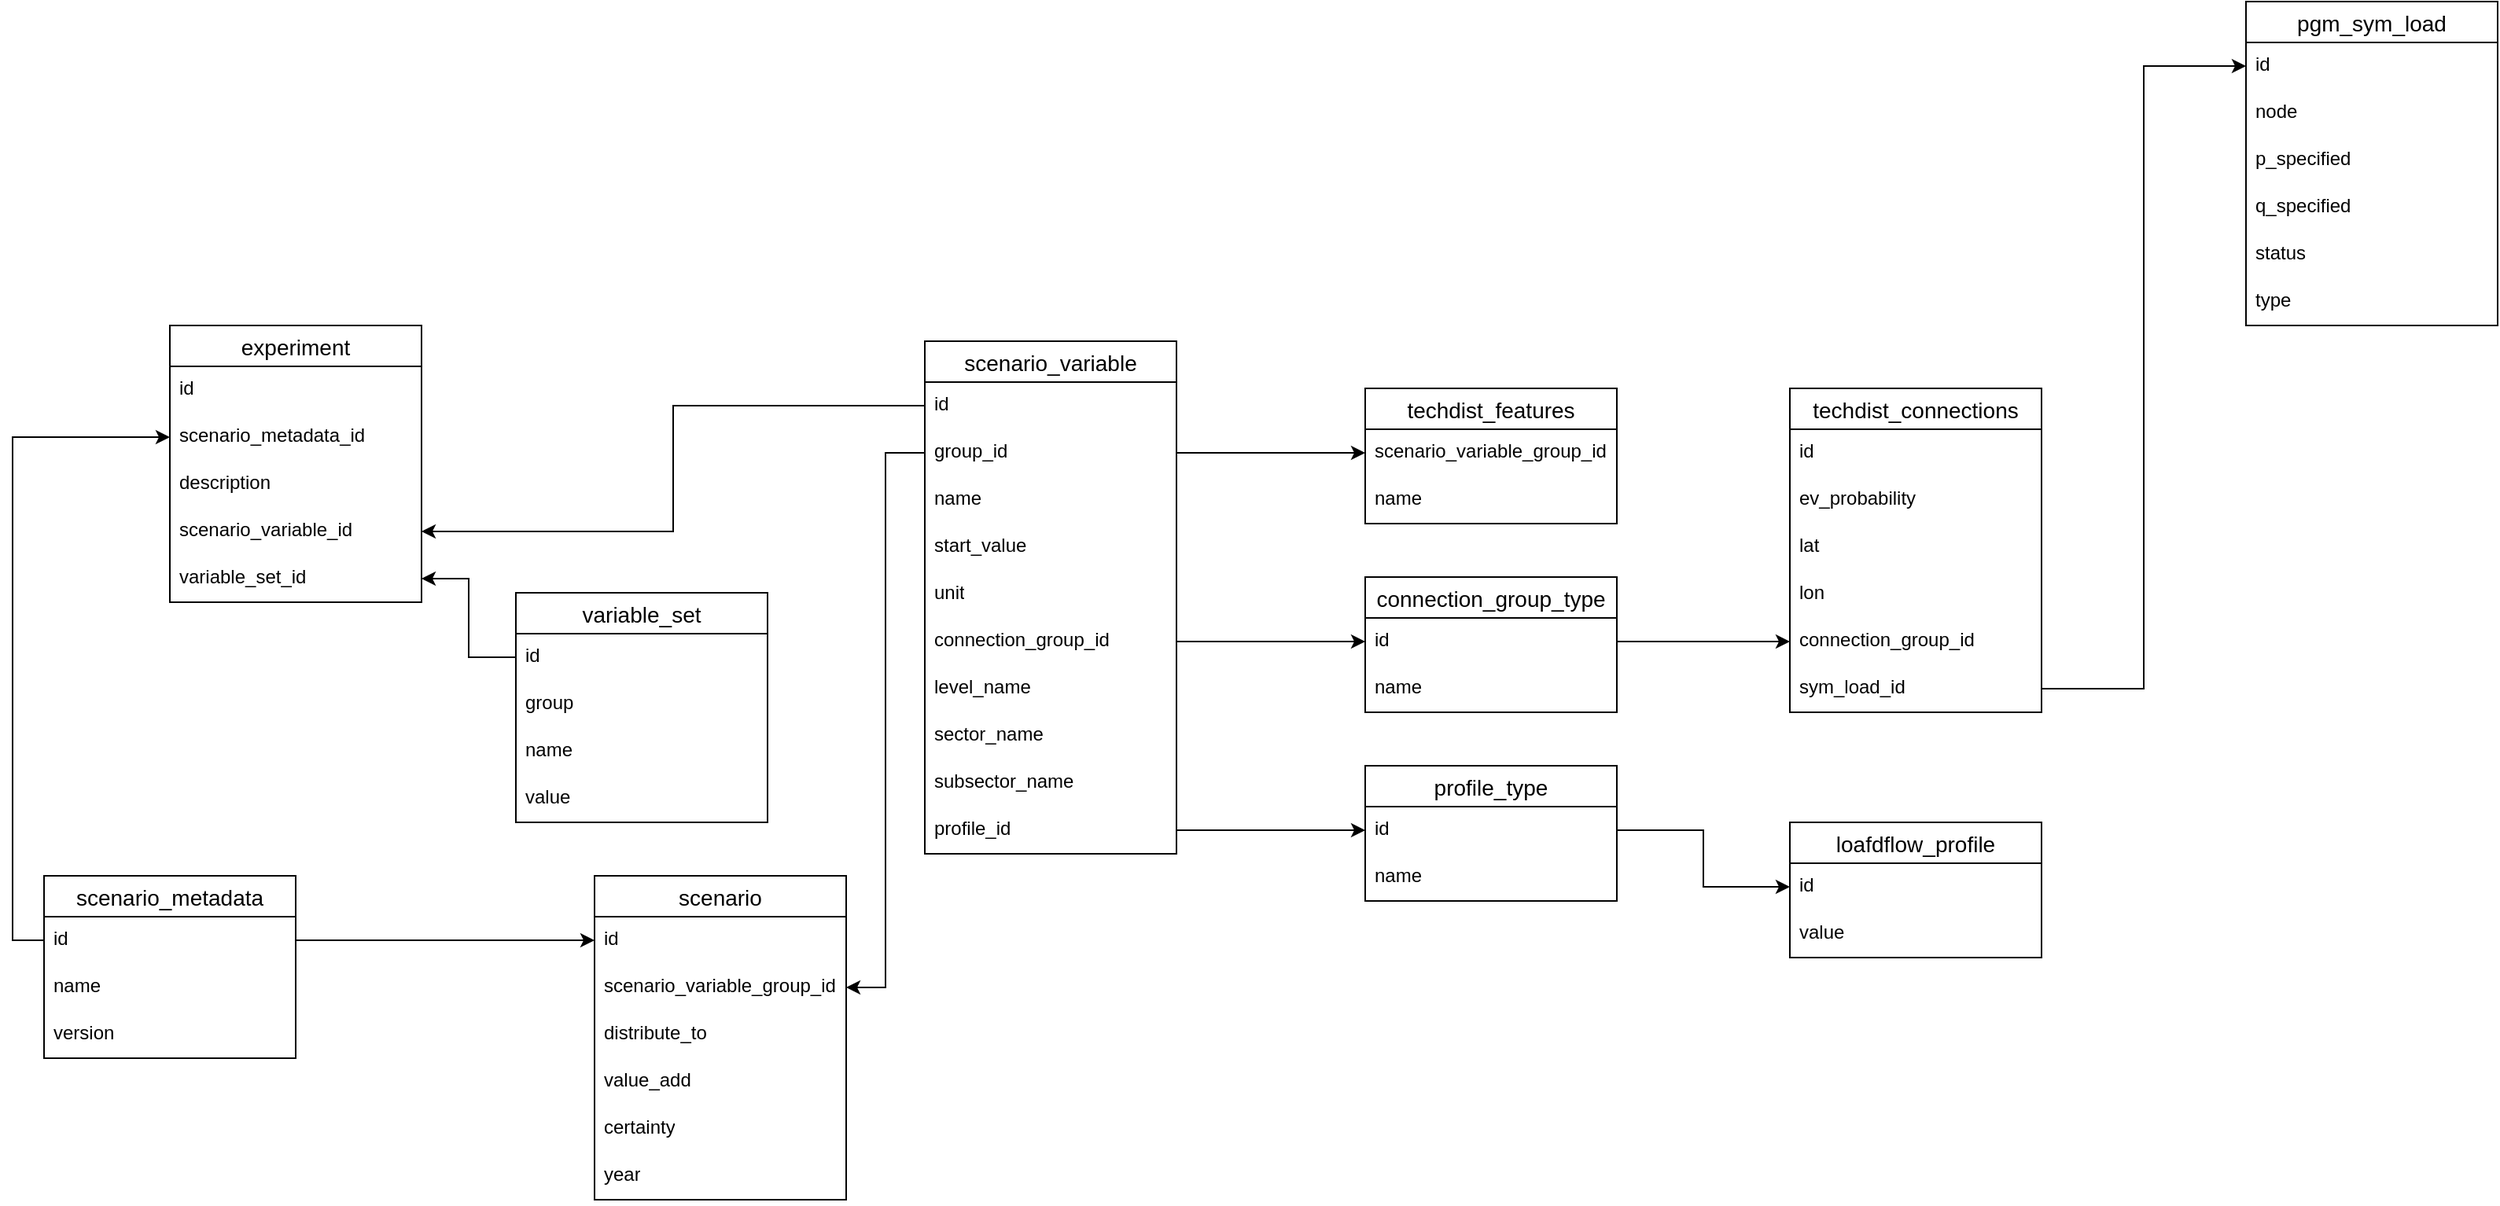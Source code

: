 <mxfile version="21.2.1" type="github">
  <diagram id="R2lEEEUBdFMjLlhIrx00" name="Page-1">
    <mxGraphModel dx="2795" dy="1096" grid="1" gridSize="10" guides="1" tooltips="1" connect="1" arrows="1" fold="1" page="1" pageScale="1" pageWidth="850" pageHeight="1100" math="0" shadow="0" extFonts="Permanent Marker^https://fonts.googleapis.com/css?family=Permanent+Marker">
      <root>
        <mxCell id="0" />
        <mxCell id="1" parent="0" />
        <mxCell id="VpZT9hL9U5ZbT11cfBVK-28" value="scenario" style="swimlane;fontStyle=0;childLayout=stackLayout;horizontal=1;startSize=26;horizontalStack=0;resizeParent=1;resizeParentMax=0;resizeLast=0;collapsible=1;marginBottom=0;align=center;fontSize=14;" vertex="1" parent="1">
          <mxGeometry x="380" y="960" width="160" height="206" as="geometry" />
        </mxCell>
        <mxCell id="VpZT9hL9U5ZbT11cfBVK-29" value="id" style="text;strokeColor=none;fillColor=none;spacingLeft=4;spacingRight=4;overflow=hidden;rotatable=0;points=[[0,0.5],[1,0.5]];portConstraint=eastwest;fontSize=12;whiteSpace=wrap;html=1;" vertex="1" parent="VpZT9hL9U5ZbT11cfBVK-28">
          <mxGeometry y="26" width="160" height="30" as="geometry" />
        </mxCell>
        <mxCell id="VpZT9hL9U5ZbT11cfBVK-30" value="scenario_variable_group_id" style="text;strokeColor=none;fillColor=none;spacingLeft=4;spacingRight=4;overflow=hidden;rotatable=0;points=[[0,0.5],[1,0.5]];portConstraint=eastwest;fontSize=12;whiteSpace=wrap;html=1;" vertex="1" parent="VpZT9hL9U5ZbT11cfBVK-28">
          <mxGeometry y="56" width="160" height="30" as="geometry" />
        </mxCell>
        <mxCell id="VpZT9hL9U5ZbT11cfBVK-31" value="distribute_to" style="text;strokeColor=none;fillColor=none;spacingLeft=4;spacingRight=4;overflow=hidden;rotatable=0;points=[[0,0.5],[1,0.5]];portConstraint=eastwest;fontSize=12;whiteSpace=wrap;html=1;" vertex="1" parent="VpZT9hL9U5ZbT11cfBVK-28">
          <mxGeometry y="86" width="160" height="30" as="geometry" />
        </mxCell>
        <mxCell id="VpZT9hL9U5ZbT11cfBVK-32" value="value_add" style="text;strokeColor=none;fillColor=none;spacingLeft=4;spacingRight=4;overflow=hidden;rotatable=0;points=[[0,0.5],[1,0.5]];portConstraint=eastwest;fontSize=12;whiteSpace=wrap;html=1;" vertex="1" parent="VpZT9hL9U5ZbT11cfBVK-28">
          <mxGeometry y="116" width="160" height="30" as="geometry" />
        </mxCell>
        <mxCell id="VpZT9hL9U5ZbT11cfBVK-33" value="certainty" style="text;strokeColor=none;fillColor=none;spacingLeft=4;spacingRight=4;overflow=hidden;rotatable=0;points=[[0,0.5],[1,0.5]];portConstraint=eastwest;fontSize=12;whiteSpace=wrap;html=1;" vertex="1" parent="VpZT9hL9U5ZbT11cfBVK-28">
          <mxGeometry y="146" width="160" height="30" as="geometry" />
        </mxCell>
        <mxCell id="VpZT9hL9U5ZbT11cfBVK-34" value="year" style="text;strokeColor=none;fillColor=none;spacingLeft=4;spacingRight=4;overflow=hidden;rotatable=0;points=[[0,0.5],[1,0.5]];portConstraint=eastwest;fontSize=12;whiteSpace=wrap;html=1;" vertex="1" parent="VpZT9hL9U5ZbT11cfBVK-28">
          <mxGeometry y="176" width="160" height="30" as="geometry" />
        </mxCell>
        <mxCell id="VpZT9hL9U5ZbT11cfBVK-35" value="scenario_metadata" style="swimlane;fontStyle=0;childLayout=stackLayout;horizontal=1;startSize=26;horizontalStack=0;resizeParent=1;resizeParentMax=0;resizeLast=0;collapsible=1;marginBottom=0;align=center;fontSize=14;" vertex="1" parent="1">
          <mxGeometry x="30" y="960" width="160" height="116" as="geometry" />
        </mxCell>
        <mxCell id="VpZT9hL9U5ZbT11cfBVK-36" value="id" style="text;strokeColor=none;fillColor=none;spacingLeft=4;spacingRight=4;overflow=hidden;rotatable=0;points=[[0,0.5],[1,0.5]];portConstraint=eastwest;fontSize=12;whiteSpace=wrap;html=1;" vertex="1" parent="VpZT9hL9U5ZbT11cfBVK-35">
          <mxGeometry y="26" width="160" height="30" as="geometry" />
        </mxCell>
        <mxCell id="VpZT9hL9U5ZbT11cfBVK-37" value="name" style="text;strokeColor=none;fillColor=none;spacingLeft=4;spacingRight=4;overflow=hidden;rotatable=0;points=[[0,0.5],[1,0.5]];portConstraint=eastwest;fontSize=12;whiteSpace=wrap;html=1;" vertex="1" parent="VpZT9hL9U5ZbT11cfBVK-35">
          <mxGeometry y="56" width="160" height="30" as="geometry" />
        </mxCell>
        <mxCell id="VpZT9hL9U5ZbT11cfBVK-38" value="version" style="text;strokeColor=none;fillColor=none;spacingLeft=4;spacingRight=4;overflow=hidden;rotatable=0;points=[[0,0.5],[1,0.5]];portConstraint=eastwest;fontSize=12;whiteSpace=wrap;html=1;" vertex="1" parent="VpZT9hL9U5ZbT11cfBVK-35">
          <mxGeometry y="86" width="160" height="30" as="geometry" />
        </mxCell>
        <mxCell id="VpZT9hL9U5ZbT11cfBVK-42" value="scenario_variable" style="swimlane;fontStyle=0;childLayout=stackLayout;horizontal=1;startSize=26;horizontalStack=0;resizeParent=1;resizeParentMax=0;resizeLast=0;collapsible=1;marginBottom=0;align=center;fontSize=14;" vertex="1" parent="1">
          <mxGeometry x="590" y="620" width="160" height="326" as="geometry" />
        </mxCell>
        <mxCell id="VpZT9hL9U5ZbT11cfBVK-43" value="id" style="text;strokeColor=none;fillColor=none;spacingLeft=4;spacingRight=4;overflow=hidden;rotatable=0;points=[[0,0.5],[1,0.5]];portConstraint=eastwest;fontSize=12;whiteSpace=wrap;html=1;" vertex="1" parent="VpZT9hL9U5ZbT11cfBVK-42">
          <mxGeometry y="26" width="160" height="30" as="geometry" />
        </mxCell>
        <mxCell id="VpZT9hL9U5ZbT11cfBVK-44" value="group_id" style="text;strokeColor=none;fillColor=none;spacingLeft=4;spacingRight=4;overflow=hidden;rotatable=0;points=[[0,0.5],[1,0.5]];portConstraint=eastwest;fontSize=12;whiteSpace=wrap;html=1;" vertex="1" parent="VpZT9hL9U5ZbT11cfBVK-42">
          <mxGeometry y="56" width="160" height="30" as="geometry" />
        </mxCell>
        <mxCell id="VpZT9hL9U5ZbT11cfBVK-45" value="name&lt;span style=&quot;white-space: pre;&quot;&gt;	&lt;/span&gt;" style="text;strokeColor=none;fillColor=none;spacingLeft=4;spacingRight=4;overflow=hidden;rotatable=0;points=[[0,0.5],[1,0.5]];portConstraint=eastwest;fontSize=12;whiteSpace=wrap;html=1;" vertex="1" parent="VpZT9hL9U5ZbT11cfBVK-42">
          <mxGeometry y="86" width="160" height="30" as="geometry" />
        </mxCell>
        <mxCell id="VpZT9hL9U5ZbT11cfBVK-46" value="start_value" style="text;strokeColor=none;fillColor=none;spacingLeft=4;spacingRight=4;overflow=hidden;rotatable=0;points=[[0,0.5],[1,0.5]];portConstraint=eastwest;fontSize=12;whiteSpace=wrap;html=1;" vertex="1" parent="VpZT9hL9U5ZbT11cfBVK-42">
          <mxGeometry y="116" width="160" height="30" as="geometry" />
        </mxCell>
        <mxCell id="VpZT9hL9U5ZbT11cfBVK-47" value="unit" style="text;strokeColor=none;fillColor=none;spacingLeft=4;spacingRight=4;overflow=hidden;rotatable=0;points=[[0,0.5],[1,0.5]];portConstraint=eastwest;fontSize=12;whiteSpace=wrap;html=1;" vertex="1" parent="VpZT9hL9U5ZbT11cfBVK-42">
          <mxGeometry y="146" width="160" height="30" as="geometry" />
        </mxCell>
        <mxCell id="VpZT9hL9U5ZbT11cfBVK-48" value="connection_group_id" style="text;strokeColor=none;fillColor=none;spacingLeft=4;spacingRight=4;overflow=hidden;rotatable=0;points=[[0,0.5],[1,0.5]];portConstraint=eastwest;fontSize=12;whiteSpace=wrap;html=1;" vertex="1" parent="VpZT9hL9U5ZbT11cfBVK-42">
          <mxGeometry y="176" width="160" height="30" as="geometry" />
        </mxCell>
        <mxCell id="VpZT9hL9U5ZbT11cfBVK-49" value="level_name" style="text;strokeColor=none;fillColor=none;spacingLeft=4;spacingRight=4;overflow=hidden;rotatable=0;points=[[0,0.5],[1,0.5]];portConstraint=eastwest;fontSize=12;whiteSpace=wrap;html=1;" vertex="1" parent="VpZT9hL9U5ZbT11cfBVK-42">
          <mxGeometry y="206" width="160" height="30" as="geometry" />
        </mxCell>
        <mxCell id="VpZT9hL9U5ZbT11cfBVK-50" value="sector_name" style="text;strokeColor=none;fillColor=none;spacingLeft=4;spacingRight=4;overflow=hidden;rotatable=0;points=[[0,0.5],[1,0.5]];portConstraint=eastwest;fontSize=12;whiteSpace=wrap;html=1;" vertex="1" parent="VpZT9hL9U5ZbT11cfBVK-42">
          <mxGeometry y="236" width="160" height="30" as="geometry" />
        </mxCell>
        <mxCell id="VpZT9hL9U5ZbT11cfBVK-51" value="subsector_name" style="text;strokeColor=none;fillColor=none;spacingLeft=4;spacingRight=4;overflow=hidden;rotatable=0;points=[[0,0.5],[1,0.5]];portConstraint=eastwest;fontSize=12;whiteSpace=wrap;html=1;" vertex="1" parent="VpZT9hL9U5ZbT11cfBVK-42">
          <mxGeometry y="266" width="160" height="30" as="geometry" />
        </mxCell>
        <mxCell id="VpZT9hL9U5ZbT11cfBVK-52" value="profile_id" style="text;strokeColor=none;fillColor=none;spacingLeft=4;spacingRight=4;overflow=hidden;rotatable=0;points=[[0,0.5],[1,0.5]];portConstraint=eastwest;fontSize=12;whiteSpace=wrap;html=1;" vertex="1" parent="VpZT9hL9U5ZbT11cfBVK-42">
          <mxGeometry y="296" width="160" height="30" as="geometry" />
        </mxCell>
        <mxCell id="VpZT9hL9U5ZbT11cfBVK-53" value="techdist_features" style="swimlane;fontStyle=0;childLayout=stackLayout;horizontal=1;startSize=26;horizontalStack=0;resizeParent=1;resizeParentMax=0;resizeLast=0;collapsible=1;marginBottom=0;align=center;fontSize=14;" vertex="1" parent="1">
          <mxGeometry x="870" y="650" width="160" height="86" as="geometry" />
        </mxCell>
        <mxCell id="VpZT9hL9U5ZbT11cfBVK-54" value="scenario_variable_group_id" style="text;strokeColor=none;fillColor=none;spacingLeft=4;spacingRight=4;overflow=hidden;rotatable=0;points=[[0,0.5],[1,0.5]];portConstraint=eastwest;fontSize=12;whiteSpace=wrap;html=1;" vertex="1" parent="VpZT9hL9U5ZbT11cfBVK-53">
          <mxGeometry y="26" width="160" height="30" as="geometry" />
        </mxCell>
        <mxCell id="VpZT9hL9U5ZbT11cfBVK-55" value="name" style="text;strokeColor=none;fillColor=none;spacingLeft=4;spacingRight=4;overflow=hidden;rotatable=0;points=[[0,0.5],[1,0.5]];portConstraint=eastwest;fontSize=12;whiteSpace=wrap;html=1;" vertex="1" parent="VpZT9hL9U5ZbT11cfBVK-53">
          <mxGeometry y="56" width="160" height="30" as="geometry" />
        </mxCell>
        <mxCell id="VpZT9hL9U5ZbT11cfBVK-57" style="edgeStyle=orthogonalEdgeStyle;rounded=0;orthogonalLoop=1;jettySize=auto;html=1;entryX=0;entryY=0.5;entryDx=0;entryDy=0;" edge="1" parent="1" source="VpZT9hL9U5ZbT11cfBVK-44" target="VpZT9hL9U5ZbT11cfBVK-54">
          <mxGeometry relative="1" as="geometry" />
        </mxCell>
        <mxCell id="VpZT9hL9U5ZbT11cfBVK-58" value="techdist_connections" style="swimlane;fontStyle=0;childLayout=stackLayout;horizontal=1;startSize=26;horizontalStack=0;resizeParent=1;resizeParentMax=0;resizeLast=0;collapsible=1;marginBottom=0;align=center;fontSize=14;" vertex="1" parent="1">
          <mxGeometry x="1140" y="650" width="160" height="206" as="geometry" />
        </mxCell>
        <mxCell id="VpZT9hL9U5ZbT11cfBVK-59" value="id" style="text;strokeColor=none;fillColor=none;spacingLeft=4;spacingRight=4;overflow=hidden;rotatable=0;points=[[0,0.5],[1,0.5]];portConstraint=eastwest;fontSize=12;whiteSpace=wrap;html=1;" vertex="1" parent="VpZT9hL9U5ZbT11cfBVK-58">
          <mxGeometry y="26" width="160" height="30" as="geometry" />
        </mxCell>
        <mxCell id="VpZT9hL9U5ZbT11cfBVK-60" value="ev_probability" style="text;strokeColor=none;fillColor=none;spacingLeft=4;spacingRight=4;overflow=hidden;rotatable=0;points=[[0,0.5],[1,0.5]];portConstraint=eastwest;fontSize=12;whiteSpace=wrap;html=1;" vertex="1" parent="VpZT9hL9U5ZbT11cfBVK-58">
          <mxGeometry y="56" width="160" height="30" as="geometry" />
        </mxCell>
        <mxCell id="VpZT9hL9U5ZbT11cfBVK-61" value="lat" style="text;strokeColor=none;fillColor=none;spacingLeft=4;spacingRight=4;overflow=hidden;rotatable=0;points=[[0,0.5],[1,0.5]];portConstraint=eastwest;fontSize=12;whiteSpace=wrap;html=1;" vertex="1" parent="VpZT9hL9U5ZbT11cfBVK-58">
          <mxGeometry y="86" width="160" height="30" as="geometry" />
        </mxCell>
        <mxCell id="VpZT9hL9U5ZbT11cfBVK-62" value="lon" style="text;strokeColor=none;fillColor=none;spacingLeft=4;spacingRight=4;overflow=hidden;rotatable=0;points=[[0,0.5],[1,0.5]];portConstraint=eastwest;fontSize=12;whiteSpace=wrap;html=1;" vertex="1" parent="VpZT9hL9U5ZbT11cfBVK-58">
          <mxGeometry y="116" width="160" height="30" as="geometry" />
        </mxCell>
        <mxCell id="VpZT9hL9U5ZbT11cfBVK-102" value="connection_group_id" style="text;strokeColor=none;fillColor=none;spacingLeft=4;spacingRight=4;overflow=hidden;rotatable=0;points=[[0,0.5],[1,0.5]];portConstraint=eastwest;fontSize=12;whiteSpace=wrap;html=1;" vertex="1" parent="VpZT9hL9U5ZbT11cfBVK-58">
          <mxGeometry y="146" width="160" height="30" as="geometry" />
        </mxCell>
        <mxCell id="VpZT9hL9U5ZbT11cfBVK-104" value="sym_load_id" style="text;strokeColor=none;fillColor=none;spacingLeft=4;spacingRight=4;overflow=hidden;rotatable=0;points=[[0,0.5],[1,0.5]];portConstraint=eastwest;fontSize=12;whiteSpace=wrap;html=1;" vertex="1" parent="VpZT9hL9U5ZbT11cfBVK-58">
          <mxGeometry y="176" width="160" height="30" as="geometry" />
        </mxCell>
        <mxCell id="VpZT9hL9U5ZbT11cfBVK-64" value="connection_group_type" style="swimlane;fontStyle=0;childLayout=stackLayout;horizontal=1;startSize=26;horizontalStack=0;resizeParent=1;resizeParentMax=0;resizeLast=0;collapsible=1;marginBottom=0;align=center;fontSize=14;" vertex="1" parent="1">
          <mxGeometry x="870" y="770" width="160" height="86" as="geometry" />
        </mxCell>
        <mxCell id="VpZT9hL9U5ZbT11cfBVK-65" value="id" style="text;strokeColor=none;fillColor=none;spacingLeft=4;spacingRight=4;overflow=hidden;rotatable=0;points=[[0,0.5],[1,0.5]];portConstraint=eastwest;fontSize=12;whiteSpace=wrap;html=1;" vertex="1" parent="VpZT9hL9U5ZbT11cfBVK-64">
          <mxGeometry y="26" width="160" height="30" as="geometry" />
        </mxCell>
        <mxCell id="VpZT9hL9U5ZbT11cfBVK-66" value="name" style="text;strokeColor=none;fillColor=none;spacingLeft=4;spacingRight=4;overflow=hidden;rotatable=0;points=[[0,0.5],[1,0.5]];portConstraint=eastwest;fontSize=12;whiteSpace=wrap;html=1;" vertex="1" parent="VpZT9hL9U5ZbT11cfBVK-64">
          <mxGeometry y="56" width="160" height="30" as="geometry" />
        </mxCell>
        <mxCell id="VpZT9hL9U5ZbT11cfBVK-69" value="experiment" style="swimlane;fontStyle=0;childLayout=stackLayout;horizontal=1;startSize=26;horizontalStack=0;resizeParent=1;resizeParentMax=0;resizeLast=0;collapsible=1;marginBottom=0;align=center;fontSize=14;" vertex="1" parent="1">
          <mxGeometry x="110" y="610" width="160" height="176" as="geometry" />
        </mxCell>
        <mxCell id="VpZT9hL9U5ZbT11cfBVK-70" value="id" style="text;strokeColor=none;fillColor=none;spacingLeft=4;spacingRight=4;overflow=hidden;rotatable=0;points=[[0,0.5],[1,0.5]];portConstraint=eastwest;fontSize=12;whiteSpace=wrap;html=1;" vertex="1" parent="VpZT9hL9U5ZbT11cfBVK-69">
          <mxGeometry y="26" width="160" height="30" as="geometry" />
        </mxCell>
        <mxCell id="VpZT9hL9U5ZbT11cfBVK-71" value="scenario_metadata_id" style="text;strokeColor=none;fillColor=none;spacingLeft=4;spacingRight=4;overflow=hidden;rotatable=0;points=[[0,0.5],[1,0.5]];portConstraint=eastwest;fontSize=12;whiteSpace=wrap;html=1;" vertex="1" parent="VpZT9hL9U5ZbT11cfBVK-69">
          <mxGeometry y="56" width="160" height="30" as="geometry" />
        </mxCell>
        <mxCell id="VpZT9hL9U5ZbT11cfBVK-72" value="description" style="text;strokeColor=none;fillColor=none;spacingLeft=4;spacingRight=4;overflow=hidden;rotatable=0;points=[[0,0.5],[1,0.5]];portConstraint=eastwest;fontSize=12;whiteSpace=wrap;html=1;" vertex="1" parent="VpZT9hL9U5ZbT11cfBVK-69">
          <mxGeometry y="86" width="160" height="30" as="geometry" />
        </mxCell>
        <mxCell id="VpZT9hL9U5ZbT11cfBVK-73" value="scenario_variable_id" style="text;strokeColor=none;fillColor=none;spacingLeft=4;spacingRight=4;overflow=hidden;rotatable=0;points=[[0,0.5],[1,0.5]];portConstraint=eastwest;fontSize=12;whiteSpace=wrap;html=1;" vertex="1" parent="VpZT9hL9U5ZbT11cfBVK-69">
          <mxGeometry y="116" width="160" height="30" as="geometry" />
        </mxCell>
        <mxCell id="VpZT9hL9U5ZbT11cfBVK-87" value="variable_set_id" style="text;strokeColor=none;fillColor=none;spacingLeft=4;spacingRight=4;overflow=hidden;rotatable=0;points=[[0,0.5],[1,0.5]];portConstraint=eastwest;fontSize=12;whiteSpace=wrap;html=1;" vertex="1" parent="VpZT9hL9U5ZbT11cfBVK-69">
          <mxGeometry y="146" width="160" height="30" as="geometry" />
        </mxCell>
        <mxCell id="VpZT9hL9U5ZbT11cfBVK-74" style="edgeStyle=orthogonalEdgeStyle;rounded=0;orthogonalLoop=1;jettySize=auto;html=1;exitX=1;exitY=0.5;exitDx=0;exitDy=0;entryX=0;entryY=0.5;entryDx=0;entryDy=0;" edge="1" parent="1" source="VpZT9hL9U5ZbT11cfBVK-36" target="VpZT9hL9U5ZbT11cfBVK-29">
          <mxGeometry relative="1" as="geometry" />
        </mxCell>
        <mxCell id="VpZT9hL9U5ZbT11cfBVK-79" style="edgeStyle=orthogonalEdgeStyle;rounded=0;orthogonalLoop=1;jettySize=auto;html=1;exitX=0;exitY=0.5;exitDx=0;exitDy=0;entryX=0;entryY=0.5;entryDx=0;entryDy=0;" edge="1" parent="1" source="VpZT9hL9U5ZbT11cfBVK-36" target="VpZT9hL9U5ZbT11cfBVK-71">
          <mxGeometry relative="1" as="geometry" />
        </mxCell>
        <mxCell id="VpZT9hL9U5ZbT11cfBVK-88" style="edgeStyle=orthogonalEdgeStyle;rounded=0;orthogonalLoop=1;jettySize=auto;html=1;exitX=0;exitY=0.5;exitDx=0;exitDy=0;" edge="1" parent="1" source="VpZT9hL9U5ZbT11cfBVK-82" target="VpZT9hL9U5ZbT11cfBVK-87">
          <mxGeometry relative="1" as="geometry" />
        </mxCell>
        <mxCell id="VpZT9hL9U5ZbT11cfBVK-89" style="edgeStyle=orthogonalEdgeStyle;rounded=0;orthogonalLoop=1;jettySize=auto;html=1;exitX=0;exitY=0.5;exitDx=0;exitDy=0;entryX=1;entryY=0.5;entryDx=0;entryDy=0;" edge="1" parent="1" source="VpZT9hL9U5ZbT11cfBVK-44" target="VpZT9hL9U5ZbT11cfBVK-30">
          <mxGeometry relative="1" as="geometry" />
        </mxCell>
        <mxCell id="VpZT9hL9U5ZbT11cfBVK-90" value="profile_type" style="swimlane;fontStyle=0;childLayout=stackLayout;horizontal=1;startSize=26;horizontalStack=0;resizeParent=1;resizeParentMax=0;resizeLast=0;collapsible=1;marginBottom=0;align=center;fontSize=14;" vertex="1" parent="1">
          <mxGeometry x="870" y="890" width="160" height="86" as="geometry" />
        </mxCell>
        <mxCell id="VpZT9hL9U5ZbT11cfBVK-91" value="id" style="text;strokeColor=none;fillColor=none;spacingLeft=4;spacingRight=4;overflow=hidden;rotatable=0;points=[[0,0.5],[1,0.5]];portConstraint=eastwest;fontSize=12;whiteSpace=wrap;html=1;" vertex="1" parent="VpZT9hL9U5ZbT11cfBVK-90">
          <mxGeometry y="26" width="160" height="30" as="geometry" />
        </mxCell>
        <mxCell id="VpZT9hL9U5ZbT11cfBVK-92" value="name" style="text;strokeColor=none;fillColor=none;spacingLeft=4;spacingRight=4;overflow=hidden;rotatable=0;points=[[0,0.5],[1,0.5]];portConstraint=eastwest;fontSize=12;whiteSpace=wrap;html=1;" vertex="1" parent="VpZT9hL9U5ZbT11cfBVK-90">
          <mxGeometry y="56" width="160" height="30" as="geometry" />
        </mxCell>
        <mxCell id="VpZT9hL9U5ZbT11cfBVK-93" style="edgeStyle=orthogonalEdgeStyle;rounded=0;orthogonalLoop=1;jettySize=auto;html=1;exitX=1;exitY=0.5;exitDx=0;exitDy=0;entryX=0;entryY=0.5;entryDx=0;entryDy=0;" edge="1" parent="1" source="VpZT9hL9U5ZbT11cfBVK-52" target="VpZT9hL9U5ZbT11cfBVK-91">
          <mxGeometry relative="1" as="geometry" />
        </mxCell>
        <mxCell id="VpZT9hL9U5ZbT11cfBVK-81" value="variable_set" style="swimlane;fontStyle=0;childLayout=stackLayout;horizontal=1;startSize=26;horizontalStack=0;resizeParent=1;resizeParentMax=0;resizeLast=0;collapsible=1;marginBottom=0;align=center;fontSize=14;" vertex="1" parent="1">
          <mxGeometry x="330" y="780" width="160" height="146" as="geometry" />
        </mxCell>
        <mxCell id="VpZT9hL9U5ZbT11cfBVK-82" value="id" style="text;strokeColor=none;fillColor=none;spacingLeft=4;spacingRight=4;overflow=hidden;rotatable=0;points=[[0,0.5],[1,0.5]];portConstraint=eastwest;fontSize=12;whiteSpace=wrap;html=1;" vertex="1" parent="VpZT9hL9U5ZbT11cfBVK-81">
          <mxGeometry y="26" width="160" height="30" as="geometry" />
        </mxCell>
        <mxCell id="VpZT9hL9U5ZbT11cfBVK-83" value="group" style="text;strokeColor=none;fillColor=none;spacingLeft=4;spacingRight=4;overflow=hidden;rotatable=0;points=[[0,0.5],[1,0.5]];portConstraint=eastwest;fontSize=12;whiteSpace=wrap;html=1;" vertex="1" parent="VpZT9hL9U5ZbT11cfBVK-81">
          <mxGeometry y="56" width="160" height="30" as="geometry" />
        </mxCell>
        <mxCell id="VpZT9hL9U5ZbT11cfBVK-84" value="name" style="text;strokeColor=none;fillColor=none;spacingLeft=4;spacingRight=4;overflow=hidden;rotatable=0;points=[[0,0.5],[1,0.5]];portConstraint=eastwest;fontSize=12;whiteSpace=wrap;html=1;" vertex="1" parent="VpZT9hL9U5ZbT11cfBVK-81">
          <mxGeometry y="86" width="160" height="30" as="geometry" />
        </mxCell>
        <mxCell id="VpZT9hL9U5ZbT11cfBVK-85" value="value" style="text;strokeColor=none;fillColor=none;spacingLeft=4;spacingRight=4;overflow=hidden;rotatable=0;points=[[0,0.5],[1,0.5]];portConstraint=eastwest;fontSize=12;whiteSpace=wrap;html=1;" vertex="1" parent="VpZT9hL9U5ZbT11cfBVK-81">
          <mxGeometry y="116" width="160" height="30" as="geometry" />
        </mxCell>
        <mxCell id="VpZT9hL9U5ZbT11cfBVK-95" style="edgeStyle=orthogonalEdgeStyle;rounded=0;orthogonalLoop=1;jettySize=auto;html=1;exitX=0;exitY=0.5;exitDx=0;exitDy=0;entryX=1;entryY=0.5;entryDx=0;entryDy=0;" edge="1" parent="1" source="VpZT9hL9U5ZbT11cfBVK-43" target="VpZT9hL9U5ZbT11cfBVK-73">
          <mxGeometry relative="1" as="geometry" />
        </mxCell>
        <mxCell id="VpZT9hL9U5ZbT11cfBVK-96" style="edgeStyle=orthogonalEdgeStyle;rounded=0;orthogonalLoop=1;jettySize=auto;html=1;exitX=1;exitY=0.5;exitDx=0;exitDy=0;entryX=0;entryY=0.5;entryDx=0;entryDy=0;" edge="1" parent="1" source="VpZT9hL9U5ZbT11cfBVK-48" target="VpZT9hL9U5ZbT11cfBVK-65">
          <mxGeometry relative="1" as="geometry" />
        </mxCell>
        <mxCell id="VpZT9hL9U5ZbT11cfBVK-98" value="loafdflow_profile" style="swimlane;fontStyle=0;childLayout=stackLayout;horizontal=1;startSize=26;horizontalStack=0;resizeParent=1;resizeParentMax=0;resizeLast=0;collapsible=1;marginBottom=0;align=center;fontSize=14;" vertex="1" parent="1">
          <mxGeometry x="1140" y="926" width="160" height="86" as="geometry" />
        </mxCell>
        <mxCell id="VpZT9hL9U5ZbT11cfBVK-99" value="id" style="text;strokeColor=none;fillColor=none;spacingLeft=4;spacingRight=4;overflow=hidden;rotatable=0;points=[[0,0.5],[1,0.5]];portConstraint=eastwest;fontSize=12;whiteSpace=wrap;html=1;" vertex="1" parent="VpZT9hL9U5ZbT11cfBVK-98">
          <mxGeometry y="26" width="160" height="30" as="geometry" />
        </mxCell>
        <mxCell id="VpZT9hL9U5ZbT11cfBVK-100" value="value" style="text;strokeColor=none;fillColor=none;spacingLeft=4;spacingRight=4;overflow=hidden;rotatable=0;points=[[0,0.5],[1,0.5]];portConstraint=eastwest;fontSize=12;whiteSpace=wrap;html=1;" vertex="1" parent="VpZT9hL9U5ZbT11cfBVK-98">
          <mxGeometry y="56" width="160" height="30" as="geometry" />
        </mxCell>
        <mxCell id="VpZT9hL9U5ZbT11cfBVK-101" style="edgeStyle=orthogonalEdgeStyle;rounded=0;orthogonalLoop=1;jettySize=auto;html=1;entryX=0;entryY=0.5;entryDx=0;entryDy=0;" edge="1" parent="1" source="VpZT9hL9U5ZbT11cfBVK-91" target="VpZT9hL9U5ZbT11cfBVK-99">
          <mxGeometry relative="1" as="geometry" />
        </mxCell>
        <mxCell id="VpZT9hL9U5ZbT11cfBVK-103" style="edgeStyle=orthogonalEdgeStyle;rounded=0;orthogonalLoop=1;jettySize=auto;html=1;exitX=1;exitY=0.5;exitDx=0;exitDy=0;entryX=0;entryY=0.5;entryDx=0;entryDy=0;" edge="1" parent="1" source="VpZT9hL9U5ZbT11cfBVK-65" target="VpZT9hL9U5ZbT11cfBVK-102">
          <mxGeometry relative="1" as="geometry" />
        </mxCell>
        <mxCell id="VpZT9hL9U5ZbT11cfBVK-105" value="pgm_sym_load" style="swimlane;fontStyle=0;childLayout=stackLayout;horizontal=1;startSize=26;horizontalStack=0;resizeParent=1;resizeParentMax=0;resizeLast=0;collapsible=1;marginBottom=0;align=center;fontSize=14;" vertex="1" parent="1">
          <mxGeometry x="1430" y="404" width="160" height="206" as="geometry" />
        </mxCell>
        <mxCell id="VpZT9hL9U5ZbT11cfBVK-106" value="id" style="text;strokeColor=none;fillColor=none;spacingLeft=4;spacingRight=4;overflow=hidden;rotatable=0;points=[[0,0.5],[1,0.5]];portConstraint=eastwest;fontSize=12;whiteSpace=wrap;html=1;" vertex="1" parent="VpZT9hL9U5ZbT11cfBVK-105">
          <mxGeometry y="26" width="160" height="30" as="geometry" />
        </mxCell>
        <mxCell id="VpZT9hL9U5ZbT11cfBVK-107" value="node" style="text;strokeColor=none;fillColor=none;spacingLeft=4;spacingRight=4;overflow=hidden;rotatable=0;points=[[0,0.5],[1,0.5]];portConstraint=eastwest;fontSize=12;whiteSpace=wrap;html=1;" vertex="1" parent="VpZT9hL9U5ZbT11cfBVK-105">
          <mxGeometry y="56" width="160" height="30" as="geometry" />
        </mxCell>
        <mxCell id="VpZT9hL9U5ZbT11cfBVK-108" value="p_specified" style="text;strokeColor=none;fillColor=none;spacingLeft=4;spacingRight=4;overflow=hidden;rotatable=0;points=[[0,0.5],[1,0.5]];portConstraint=eastwest;fontSize=12;whiteSpace=wrap;html=1;" vertex="1" parent="VpZT9hL9U5ZbT11cfBVK-105">
          <mxGeometry y="86" width="160" height="30" as="geometry" />
        </mxCell>
        <mxCell id="VpZT9hL9U5ZbT11cfBVK-109" value="q_specified" style="text;strokeColor=none;fillColor=none;spacingLeft=4;spacingRight=4;overflow=hidden;rotatable=0;points=[[0,0.5],[1,0.5]];portConstraint=eastwest;fontSize=12;whiteSpace=wrap;html=1;" vertex="1" parent="VpZT9hL9U5ZbT11cfBVK-105">
          <mxGeometry y="116" width="160" height="30" as="geometry" />
        </mxCell>
        <mxCell id="VpZT9hL9U5ZbT11cfBVK-110" value="status" style="text;strokeColor=none;fillColor=none;spacingLeft=4;spacingRight=4;overflow=hidden;rotatable=0;points=[[0,0.5],[1,0.5]];portConstraint=eastwest;fontSize=12;whiteSpace=wrap;html=1;" vertex="1" parent="VpZT9hL9U5ZbT11cfBVK-105">
          <mxGeometry y="146" width="160" height="30" as="geometry" />
        </mxCell>
        <mxCell id="VpZT9hL9U5ZbT11cfBVK-111" value="type" style="text;strokeColor=none;fillColor=none;spacingLeft=4;spacingRight=4;overflow=hidden;rotatable=0;points=[[0,0.5],[1,0.5]];portConstraint=eastwest;fontSize=12;whiteSpace=wrap;html=1;" vertex="1" parent="VpZT9hL9U5ZbT11cfBVK-105">
          <mxGeometry y="176" width="160" height="30" as="geometry" />
        </mxCell>
        <mxCell id="VpZT9hL9U5ZbT11cfBVK-112" style="edgeStyle=orthogonalEdgeStyle;rounded=0;orthogonalLoop=1;jettySize=auto;html=1;exitX=1;exitY=0.5;exitDx=0;exitDy=0;entryX=0;entryY=0.5;entryDx=0;entryDy=0;" edge="1" parent="1" source="VpZT9hL9U5ZbT11cfBVK-104" target="VpZT9hL9U5ZbT11cfBVK-106">
          <mxGeometry relative="1" as="geometry" />
        </mxCell>
      </root>
    </mxGraphModel>
  </diagram>
</mxfile>
